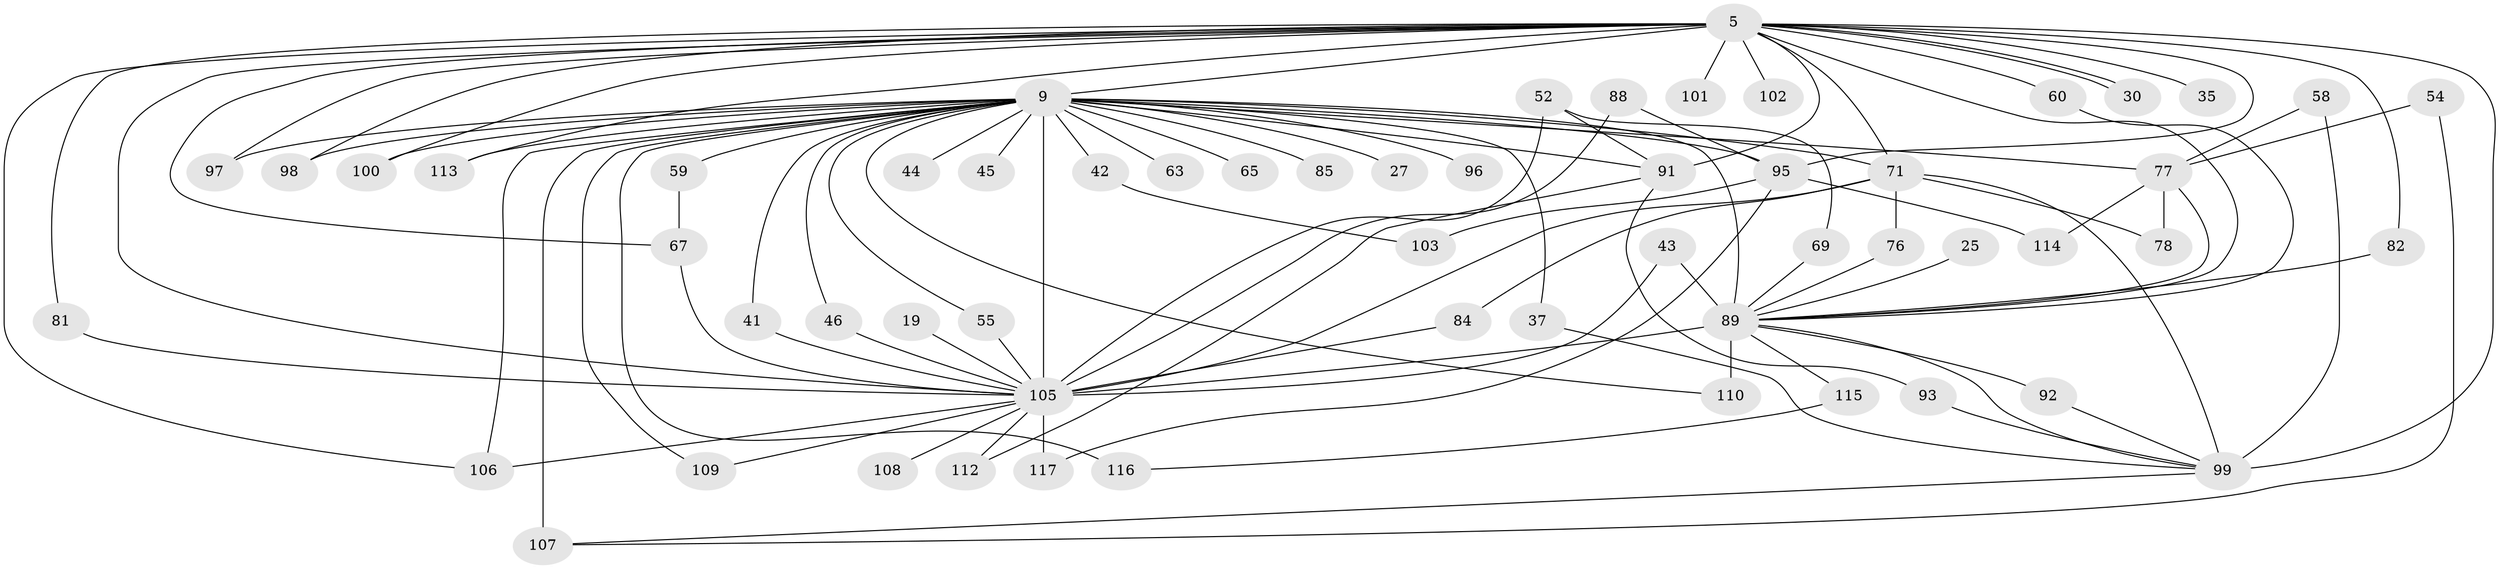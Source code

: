 // original degree distribution, {29: 0.008547008547008548, 16: 0.008547008547008548, 31: 0.008547008547008548, 25: 0.017094017094017096, 21: 0.008547008547008548, 20: 0.008547008547008548, 17: 0.008547008547008548, 19: 0.008547008547008548, 15: 0.008547008547008548, 4: 0.07692307692307693, 5: 0.042735042735042736, 6: 0.02564102564102564, 3: 0.15384615384615385, 9: 0.008547008547008548, 13: 0.008547008547008548, 2: 0.5897435897435898, 7: 0.008547008547008548}
// Generated by graph-tools (version 1.1) at 2025/46/03/09/25 04:46:39]
// undirected, 58 vertices, 102 edges
graph export_dot {
graph [start="1"]
  node [color=gray90,style=filled];
  5 [super="+1"];
  9 [super="+4+6"];
  19;
  25;
  27;
  30;
  35;
  37;
  41;
  42;
  43;
  44;
  45;
  46;
  52;
  54;
  55;
  58;
  59;
  60;
  63;
  65;
  67 [super="+57"];
  69;
  71 [super="+61+66+51"];
  76;
  77 [super="+15+26"];
  78;
  81;
  82 [super="+75"];
  84 [super="+39+64"];
  85;
  88;
  89 [super="+8+47+87"];
  91 [super="+74+73+11"];
  92;
  93;
  95 [super="+56"];
  96;
  97;
  98;
  99 [super="+16+38+49"];
  100 [super="+86"];
  101;
  102;
  103;
  105 [super="+104+90+34+10"];
  106 [super="+72"];
  107 [super="+36+70"];
  108;
  109;
  110;
  112;
  113 [super="+18"];
  114;
  115;
  116 [super="+83+111"];
  117;
  5 -- 9 [weight=8];
  5 -- 30;
  5 -- 30;
  5 -- 35 [weight=2];
  5 -- 99 [weight=5];
  5 -- 101 [weight=2];
  5 -- 102 [weight=2];
  5 -- 67 [weight=2];
  5 -- 71 [weight=3];
  5 -- 81;
  5 -- 82;
  5 -- 91 [weight=2];
  5 -- 97;
  5 -- 98;
  5 -- 106 [weight=2];
  5 -- 60;
  5 -- 113;
  5 -- 100;
  5 -- 95 [weight=2];
  5 -- 89 [weight=4];
  5 -- 105 [weight=5];
  9 -- 27 [weight=2];
  9 -- 42 [weight=2];
  9 -- 45 [weight=2];
  9 -- 59;
  9 -- 63 [weight=2];
  9 -- 65 [weight=2];
  9 -- 77 [weight=3];
  9 -- 85 [weight=2];
  9 -- 95 [weight=2];
  9 -- 97;
  9 -- 100 [weight=2];
  9 -- 107 [weight=5];
  9 -- 110;
  9 -- 96 [weight=2];
  9 -- 37;
  9 -- 41;
  9 -- 46;
  9 -- 44 [weight=2];
  9 -- 55;
  9 -- 89 [weight=12];
  9 -- 98;
  9 -- 105 [weight=17];
  9 -- 109;
  9 -- 113 [weight=2];
  9 -- 116 [weight=6];
  9 -- 106;
  9 -- 91 [weight=3];
  9 -- 71 [weight=2];
  19 -- 105 [weight=2];
  25 -- 89 [weight=2];
  37 -- 99;
  41 -- 105;
  42 -- 103;
  43 -- 105;
  43 -- 89;
  46 -- 105;
  52 -- 69;
  52 -- 105 [weight=2];
  52 -- 91;
  54 -- 107;
  54 -- 77;
  55 -- 105;
  58 -- 99;
  58 -- 77;
  59 -- 67;
  60 -- 89;
  67 -- 105;
  69 -- 89;
  71 -- 105 [weight=2];
  71 -- 99;
  71 -- 76;
  71 -- 78;
  71 -- 84 [weight=2];
  76 -- 89;
  77 -- 89 [weight=2];
  77 -- 114;
  77 -- 78;
  81 -- 105;
  82 -- 89 [weight=2];
  84 -- 105 [weight=2];
  88 -- 95;
  88 -- 105;
  89 -- 92;
  89 -- 99;
  89 -- 110;
  89 -- 115;
  89 -- 105 [weight=6];
  91 -- 93;
  91 -- 112;
  92 -- 99;
  93 -- 99;
  95 -- 103;
  95 -- 114;
  95 -- 117;
  99 -- 107;
  105 -- 117;
  105 -- 112;
  105 -- 106 [weight=2];
  105 -- 108 [weight=2];
  105 -- 109;
  115 -- 116;
}
